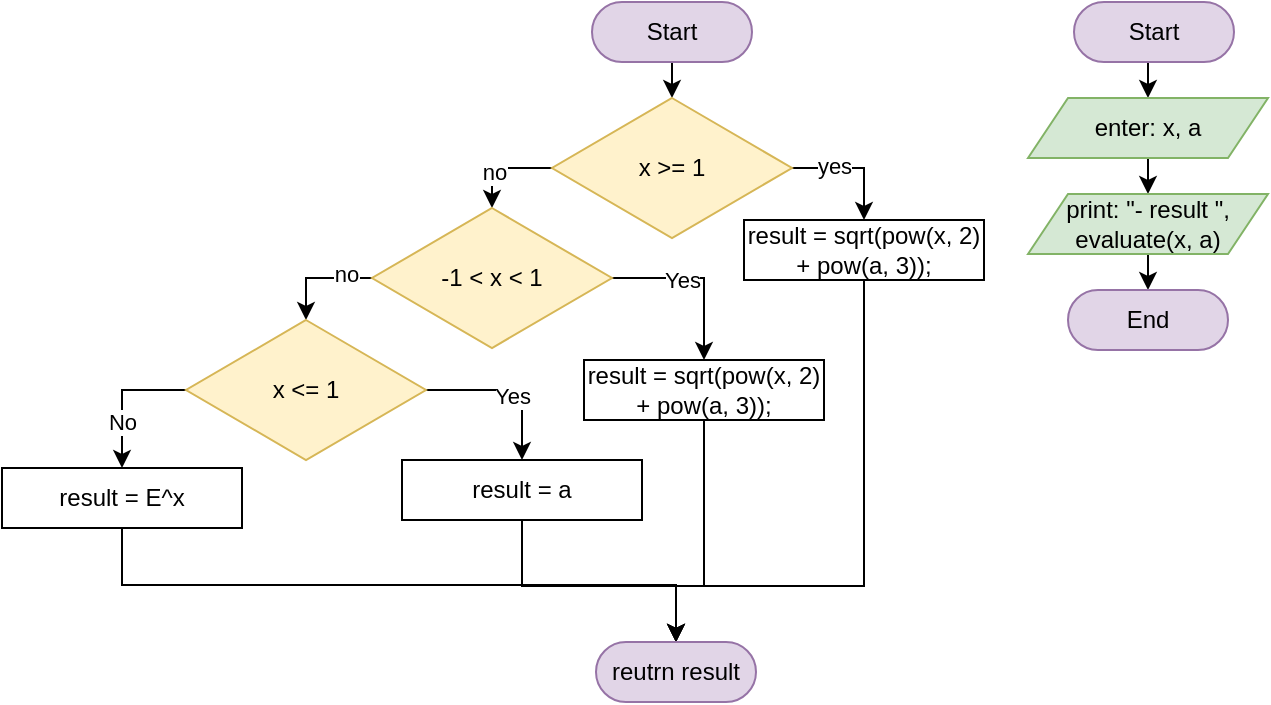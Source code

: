 <mxfile version="21.5.1" type="device">
  <diagram name="Сторінка-1" id="T7t16JavDScgXvxX2ydD">
    <mxGraphModel dx="1218" dy="712" grid="0" gridSize="10" guides="1" tooltips="1" connect="1" arrows="1" fold="1" page="0" pageScale="1" pageWidth="827" pageHeight="1169" math="0" shadow="0">
      <root>
        <mxCell id="0" />
        <mxCell id="1" parent="0" />
        <mxCell id="o-XjuXXq63q-3EoCYget-24" style="edgeStyle=orthogonalEdgeStyle;rounded=0;orthogonalLoop=1;jettySize=auto;html=1;exitX=0.5;exitY=0.5;exitDx=0;exitDy=15;exitPerimeter=0;entryX=0.5;entryY=0;entryDx=0;entryDy=0;" edge="1" parent="1" source="o-XjuXXq63q-3EoCYget-19" target="o-XjuXXq63q-3EoCYget-20">
          <mxGeometry relative="1" as="geometry" />
        </mxCell>
        <mxCell id="o-XjuXXq63q-3EoCYget-19" value="Start" style="html=1;dashed=0;whiteSpace=wrap;shape=mxgraph.dfd.start;fillColor=#e1d5e7;strokeColor=#9673a6;" vertex="1" parent="1">
          <mxGeometry x="754" y="392" width="80" height="30" as="geometry" />
        </mxCell>
        <mxCell id="o-XjuXXq63q-3EoCYget-25" style="edgeStyle=orthogonalEdgeStyle;rounded=0;orthogonalLoop=1;jettySize=auto;html=1;exitX=0.5;exitY=1;exitDx=0;exitDy=0;entryX=0.5;entryY=0;entryDx=0;entryDy=0;" edge="1" parent="1" source="o-XjuXXq63q-3EoCYget-20" target="o-XjuXXq63q-3EoCYget-22">
          <mxGeometry relative="1" as="geometry" />
        </mxCell>
        <mxCell id="o-XjuXXq63q-3EoCYget-20" value="enter: x, a" style="shape=parallelogram;perimeter=parallelogramPerimeter;whiteSpace=wrap;html=1;fixedSize=1;fillColor=#d5e8d4;strokeColor=#82b366;" vertex="1" parent="1">
          <mxGeometry x="731" y="440" width="120" height="30" as="geometry" />
        </mxCell>
        <mxCell id="o-XjuXXq63q-3EoCYget-27" style="edgeStyle=orthogonalEdgeStyle;rounded=0;orthogonalLoop=1;jettySize=auto;html=1;exitX=0.5;exitY=1;exitDx=0;exitDy=0;entryX=0.5;entryY=0.5;entryDx=0;entryDy=-15;entryPerimeter=0;" edge="1" parent="1" source="o-XjuXXq63q-3EoCYget-22" target="o-XjuXXq63q-3EoCYget-26">
          <mxGeometry relative="1" as="geometry" />
        </mxCell>
        <mxCell id="o-XjuXXq63q-3EoCYget-22" value="print: &quot;- result &quot;, evaluate(x, a)" style="shape=parallelogram;perimeter=parallelogramPerimeter;whiteSpace=wrap;html=1;fixedSize=1;fillColor=#d5e8d4;strokeColor=#82b366;" vertex="1" parent="1">
          <mxGeometry x="731" y="488" width="120" height="30" as="geometry" />
        </mxCell>
        <mxCell id="o-XjuXXq63q-3EoCYget-26" value="End" style="html=1;dashed=0;whiteSpace=wrap;shape=mxgraph.dfd.start;fillColor=#e1d5e7;strokeColor=#9673a6;" vertex="1" parent="1">
          <mxGeometry x="751" y="536" width="80" height="30" as="geometry" />
        </mxCell>
        <mxCell id="o-XjuXXq63q-3EoCYget-30" style="edgeStyle=orthogonalEdgeStyle;rounded=0;orthogonalLoop=1;jettySize=auto;html=1;exitX=0.5;exitY=0.5;exitDx=0;exitDy=15;exitPerimeter=0;entryX=0.5;entryY=0;entryDx=0;entryDy=0;" edge="1" parent="1" source="o-XjuXXq63q-3EoCYget-28" target="o-XjuXXq63q-3EoCYget-29">
          <mxGeometry relative="1" as="geometry" />
        </mxCell>
        <mxCell id="o-XjuXXq63q-3EoCYget-28" value="Start" style="html=1;dashed=0;whiteSpace=wrap;shape=mxgraph.dfd.start;fillColor=#e1d5e7;strokeColor=#9673a6;" vertex="1" parent="1">
          <mxGeometry x="513" y="392" width="80" height="30" as="geometry" />
        </mxCell>
        <mxCell id="o-XjuXXq63q-3EoCYget-34" style="edgeStyle=orthogonalEdgeStyle;rounded=0;orthogonalLoop=1;jettySize=auto;html=1;exitX=0;exitY=0.5;exitDx=0;exitDy=0;entryX=0.5;entryY=0;entryDx=0;entryDy=0;" edge="1" parent="1" source="o-XjuXXq63q-3EoCYget-29" target="o-XjuXXq63q-3EoCYget-31">
          <mxGeometry relative="1" as="geometry" />
        </mxCell>
        <mxCell id="o-XjuXXq63q-3EoCYget-36" value="no" style="edgeLabel;html=1;align=center;verticalAlign=middle;resizable=0;points=[];" vertex="1" connectable="0" parent="o-XjuXXq63q-3EoCYget-34">
          <mxGeometry x="0.28" y="1" relative="1" as="geometry">
            <mxPoint as="offset" />
          </mxGeometry>
        </mxCell>
        <mxCell id="o-XjuXXq63q-3EoCYget-39" style="edgeStyle=orthogonalEdgeStyle;rounded=0;orthogonalLoop=1;jettySize=auto;html=1;exitX=1;exitY=0.5;exitDx=0;exitDy=0;" edge="1" parent="1" source="o-XjuXXq63q-3EoCYget-29" target="o-XjuXXq63q-3EoCYget-38">
          <mxGeometry relative="1" as="geometry" />
        </mxCell>
        <mxCell id="o-XjuXXq63q-3EoCYget-42" value="yes" style="edgeLabel;html=1;align=center;verticalAlign=middle;resizable=0;points=[];" vertex="1" connectable="0" parent="o-XjuXXq63q-3EoCYget-39">
          <mxGeometry x="-0.323" y="1" relative="1" as="geometry">
            <mxPoint as="offset" />
          </mxGeometry>
        </mxCell>
        <mxCell id="o-XjuXXq63q-3EoCYget-29" value="x &amp;gt;= 1" style="rhombus;whiteSpace=wrap;html=1;fillColor=#fff2cc;strokeColor=#d6b656;" vertex="1" parent="1">
          <mxGeometry x="493" y="440" width="120" height="70" as="geometry" />
        </mxCell>
        <mxCell id="o-XjuXXq63q-3EoCYget-35" style="edgeStyle=orthogonalEdgeStyle;rounded=0;orthogonalLoop=1;jettySize=auto;html=1;exitX=0;exitY=0.5;exitDx=0;exitDy=0;entryX=0.5;entryY=0;entryDx=0;entryDy=0;" edge="1" parent="1" source="o-XjuXXq63q-3EoCYget-31" target="o-XjuXXq63q-3EoCYget-32">
          <mxGeometry relative="1" as="geometry" />
        </mxCell>
        <mxCell id="o-XjuXXq63q-3EoCYget-37" value="no" style="edgeLabel;html=1;align=center;verticalAlign=middle;resizable=0;points=[];" vertex="1" connectable="0" parent="o-XjuXXq63q-3EoCYget-35">
          <mxGeometry x="-0.518" y="-2" relative="1" as="geometry">
            <mxPoint as="offset" />
          </mxGeometry>
        </mxCell>
        <mxCell id="o-XjuXXq63q-3EoCYget-50" style="edgeStyle=orthogonalEdgeStyle;rounded=0;orthogonalLoop=1;jettySize=auto;html=1;exitX=1;exitY=0.5;exitDx=0;exitDy=0;" edge="1" parent="1" source="o-XjuXXq63q-3EoCYget-31" target="o-XjuXXq63q-3EoCYget-44">
          <mxGeometry relative="1" as="geometry" />
        </mxCell>
        <mxCell id="o-XjuXXq63q-3EoCYget-51" value="Yes" style="edgeLabel;html=1;align=center;verticalAlign=middle;resizable=0;points=[];" vertex="1" connectable="0" parent="o-XjuXXq63q-3EoCYget-50">
          <mxGeometry x="-0.195" y="-1" relative="1" as="geometry">
            <mxPoint as="offset" />
          </mxGeometry>
        </mxCell>
        <mxCell id="o-XjuXXq63q-3EoCYget-31" value="-1 &amp;lt; x &amp;lt; 1" style="rhombus;whiteSpace=wrap;html=1;fillColor=#fff2cc;strokeColor=#d6b656;" vertex="1" parent="1">
          <mxGeometry x="403" y="495" width="120" height="70" as="geometry" />
        </mxCell>
        <mxCell id="o-XjuXXq63q-3EoCYget-46" style="edgeStyle=orthogonalEdgeStyle;rounded=0;orthogonalLoop=1;jettySize=auto;html=1;exitX=0;exitY=0.5;exitDx=0;exitDy=0;" edge="1" parent="1" source="o-XjuXXq63q-3EoCYget-32" target="o-XjuXXq63q-3EoCYget-45">
          <mxGeometry relative="1" as="geometry" />
        </mxCell>
        <mxCell id="o-XjuXXq63q-3EoCYget-47" value="No" style="edgeLabel;html=1;align=center;verticalAlign=middle;resizable=0;points=[];" vertex="1" connectable="0" parent="o-XjuXXq63q-3EoCYget-46">
          <mxGeometry x="0.352" relative="1" as="geometry">
            <mxPoint as="offset" />
          </mxGeometry>
        </mxCell>
        <mxCell id="o-XjuXXq63q-3EoCYget-48" style="edgeStyle=orthogonalEdgeStyle;rounded=0;orthogonalLoop=1;jettySize=auto;html=1;exitX=1;exitY=0.5;exitDx=0;exitDy=0;" edge="1" parent="1" source="o-XjuXXq63q-3EoCYget-32" target="o-XjuXXq63q-3EoCYget-40">
          <mxGeometry relative="1" as="geometry" />
        </mxCell>
        <mxCell id="o-XjuXXq63q-3EoCYget-49" value="Yes" style="edgeLabel;html=1;align=center;verticalAlign=middle;resizable=0;points=[];" vertex="1" connectable="0" parent="o-XjuXXq63q-3EoCYget-48">
          <mxGeometry x="0.036" y="-3" relative="1" as="geometry">
            <mxPoint as="offset" />
          </mxGeometry>
        </mxCell>
        <mxCell id="o-XjuXXq63q-3EoCYget-32" value="x &amp;lt;= 1" style="rhombus;whiteSpace=wrap;html=1;fillColor=#fff2cc;strokeColor=#d6b656;" vertex="1" parent="1">
          <mxGeometry x="310" y="551" width="120" height="70" as="geometry" />
        </mxCell>
        <mxCell id="o-XjuXXq63q-3EoCYget-53" style="edgeStyle=orthogonalEdgeStyle;rounded=0;orthogonalLoop=1;jettySize=auto;html=1;exitX=0.5;exitY=1;exitDx=0;exitDy=0;" edge="1" parent="1" source="o-XjuXXq63q-3EoCYget-38" target="o-XjuXXq63q-3EoCYget-52">
          <mxGeometry relative="1" as="geometry">
            <Array as="points">
              <mxPoint x="649" y="684" />
              <mxPoint x="555" y="684" />
            </Array>
          </mxGeometry>
        </mxCell>
        <mxCell id="o-XjuXXq63q-3EoCYget-38" value="result = sqrt(pow(x, 2) + pow(a, 3));" style="rounded=0;whiteSpace=wrap;html=1;" vertex="1" parent="1">
          <mxGeometry x="589" y="501" width="120" height="30" as="geometry" />
        </mxCell>
        <mxCell id="o-XjuXXq63q-3EoCYget-55" style="edgeStyle=orthogonalEdgeStyle;rounded=0;orthogonalLoop=1;jettySize=auto;html=1;exitX=0.5;exitY=1;exitDx=0;exitDy=0;" edge="1" parent="1" source="o-XjuXXq63q-3EoCYget-40" target="o-XjuXXq63q-3EoCYget-52">
          <mxGeometry relative="1" as="geometry">
            <Array as="points">
              <mxPoint x="478" y="684" />
              <mxPoint x="555" y="684" />
            </Array>
          </mxGeometry>
        </mxCell>
        <mxCell id="o-XjuXXq63q-3EoCYget-40" value="result = a" style="rounded=0;whiteSpace=wrap;html=1;" vertex="1" parent="1">
          <mxGeometry x="418" y="621" width="120" height="30" as="geometry" />
        </mxCell>
        <mxCell id="o-XjuXXq63q-3EoCYget-54" style="edgeStyle=orthogonalEdgeStyle;rounded=0;orthogonalLoop=1;jettySize=auto;html=1;exitX=0.5;exitY=1;exitDx=0;exitDy=0;entryX=0.5;entryY=0.5;entryDx=0;entryDy=-15;entryPerimeter=0;" edge="1" parent="1" source="o-XjuXXq63q-3EoCYget-44" target="o-XjuXXq63q-3EoCYget-52">
          <mxGeometry relative="1" as="geometry">
            <Array as="points">
              <mxPoint x="569" y="684" />
              <mxPoint x="555" y="684" />
            </Array>
          </mxGeometry>
        </mxCell>
        <mxCell id="o-XjuXXq63q-3EoCYget-44" value="result = sqrt(pow(x, 2) + pow(a, 3));" style="rounded=0;whiteSpace=wrap;html=1;" vertex="1" parent="1">
          <mxGeometry x="509" y="571" width="120" height="30" as="geometry" />
        </mxCell>
        <mxCell id="o-XjuXXq63q-3EoCYget-56" style="edgeStyle=orthogonalEdgeStyle;rounded=0;orthogonalLoop=1;jettySize=auto;html=1;exitX=0.5;exitY=1;exitDx=0;exitDy=0;" edge="1" parent="1" source="o-XjuXXq63q-3EoCYget-45" target="o-XjuXXq63q-3EoCYget-52">
          <mxGeometry relative="1" as="geometry" />
        </mxCell>
        <mxCell id="o-XjuXXq63q-3EoCYget-45" value="result = E^x" style="rounded=0;whiteSpace=wrap;html=1;" vertex="1" parent="1">
          <mxGeometry x="218" y="625" width="120" height="30" as="geometry" />
        </mxCell>
        <mxCell id="o-XjuXXq63q-3EoCYget-52" value="reutrn result" style="html=1;dashed=0;whiteSpace=wrap;shape=mxgraph.dfd.start;fillColor=#e1d5e7;strokeColor=#9673a6;" vertex="1" parent="1">
          <mxGeometry x="515" y="712" width="80" height="30" as="geometry" />
        </mxCell>
      </root>
    </mxGraphModel>
  </diagram>
</mxfile>

